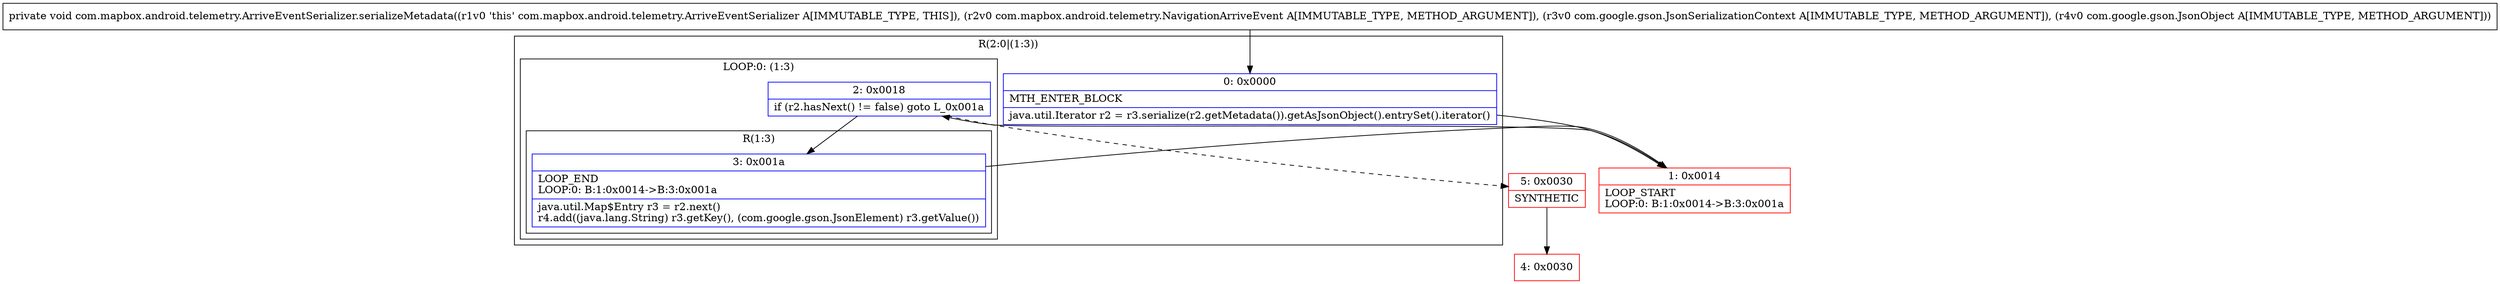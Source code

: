 digraph "CFG forcom.mapbox.android.telemetry.ArriveEventSerializer.serializeMetadata(Lcom\/mapbox\/android\/telemetry\/NavigationArriveEvent;Lcom\/google\/gson\/JsonSerializationContext;Lcom\/google\/gson\/JsonObject;)V" {
subgraph cluster_Region_1782369004 {
label = "R(2:0|(1:3))";
node [shape=record,color=blue];
Node_0 [shape=record,label="{0\:\ 0x0000|MTH_ENTER_BLOCK\l|java.util.Iterator r2 = r3.serialize(r2.getMetadata()).getAsJsonObject().entrySet().iterator()\l}"];
subgraph cluster_LoopRegion_1274204679 {
label = "LOOP:0: (1:3)";
node [shape=record,color=blue];
Node_2 [shape=record,label="{2\:\ 0x0018|if (r2.hasNext() != false) goto L_0x001a\l}"];
subgraph cluster_Region_1918275345 {
label = "R(1:3)";
node [shape=record,color=blue];
Node_3 [shape=record,label="{3\:\ 0x001a|LOOP_END\lLOOP:0: B:1:0x0014\-\>B:3:0x001a\l|java.util.Map$Entry r3 = r2.next()\lr4.add((java.lang.String) r3.getKey(), (com.google.gson.JsonElement) r3.getValue())\l}"];
}
}
}
Node_1 [shape=record,color=red,label="{1\:\ 0x0014|LOOP_START\lLOOP:0: B:1:0x0014\-\>B:3:0x001a\l}"];
Node_4 [shape=record,color=red,label="{4\:\ 0x0030}"];
Node_5 [shape=record,color=red,label="{5\:\ 0x0030|SYNTHETIC\l}"];
MethodNode[shape=record,label="{private void com.mapbox.android.telemetry.ArriveEventSerializer.serializeMetadata((r1v0 'this' com.mapbox.android.telemetry.ArriveEventSerializer A[IMMUTABLE_TYPE, THIS]), (r2v0 com.mapbox.android.telemetry.NavigationArriveEvent A[IMMUTABLE_TYPE, METHOD_ARGUMENT]), (r3v0 com.google.gson.JsonSerializationContext A[IMMUTABLE_TYPE, METHOD_ARGUMENT]), (r4v0 com.google.gson.JsonObject A[IMMUTABLE_TYPE, METHOD_ARGUMENT])) }"];
MethodNode -> Node_0;
Node_0 -> Node_1;
Node_2 -> Node_3;
Node_2 -> Node_5[style=dashed];
Node_3 -> Node_1;
Node_1 -> Node_2;
Node_5 -> Node_4;
}

